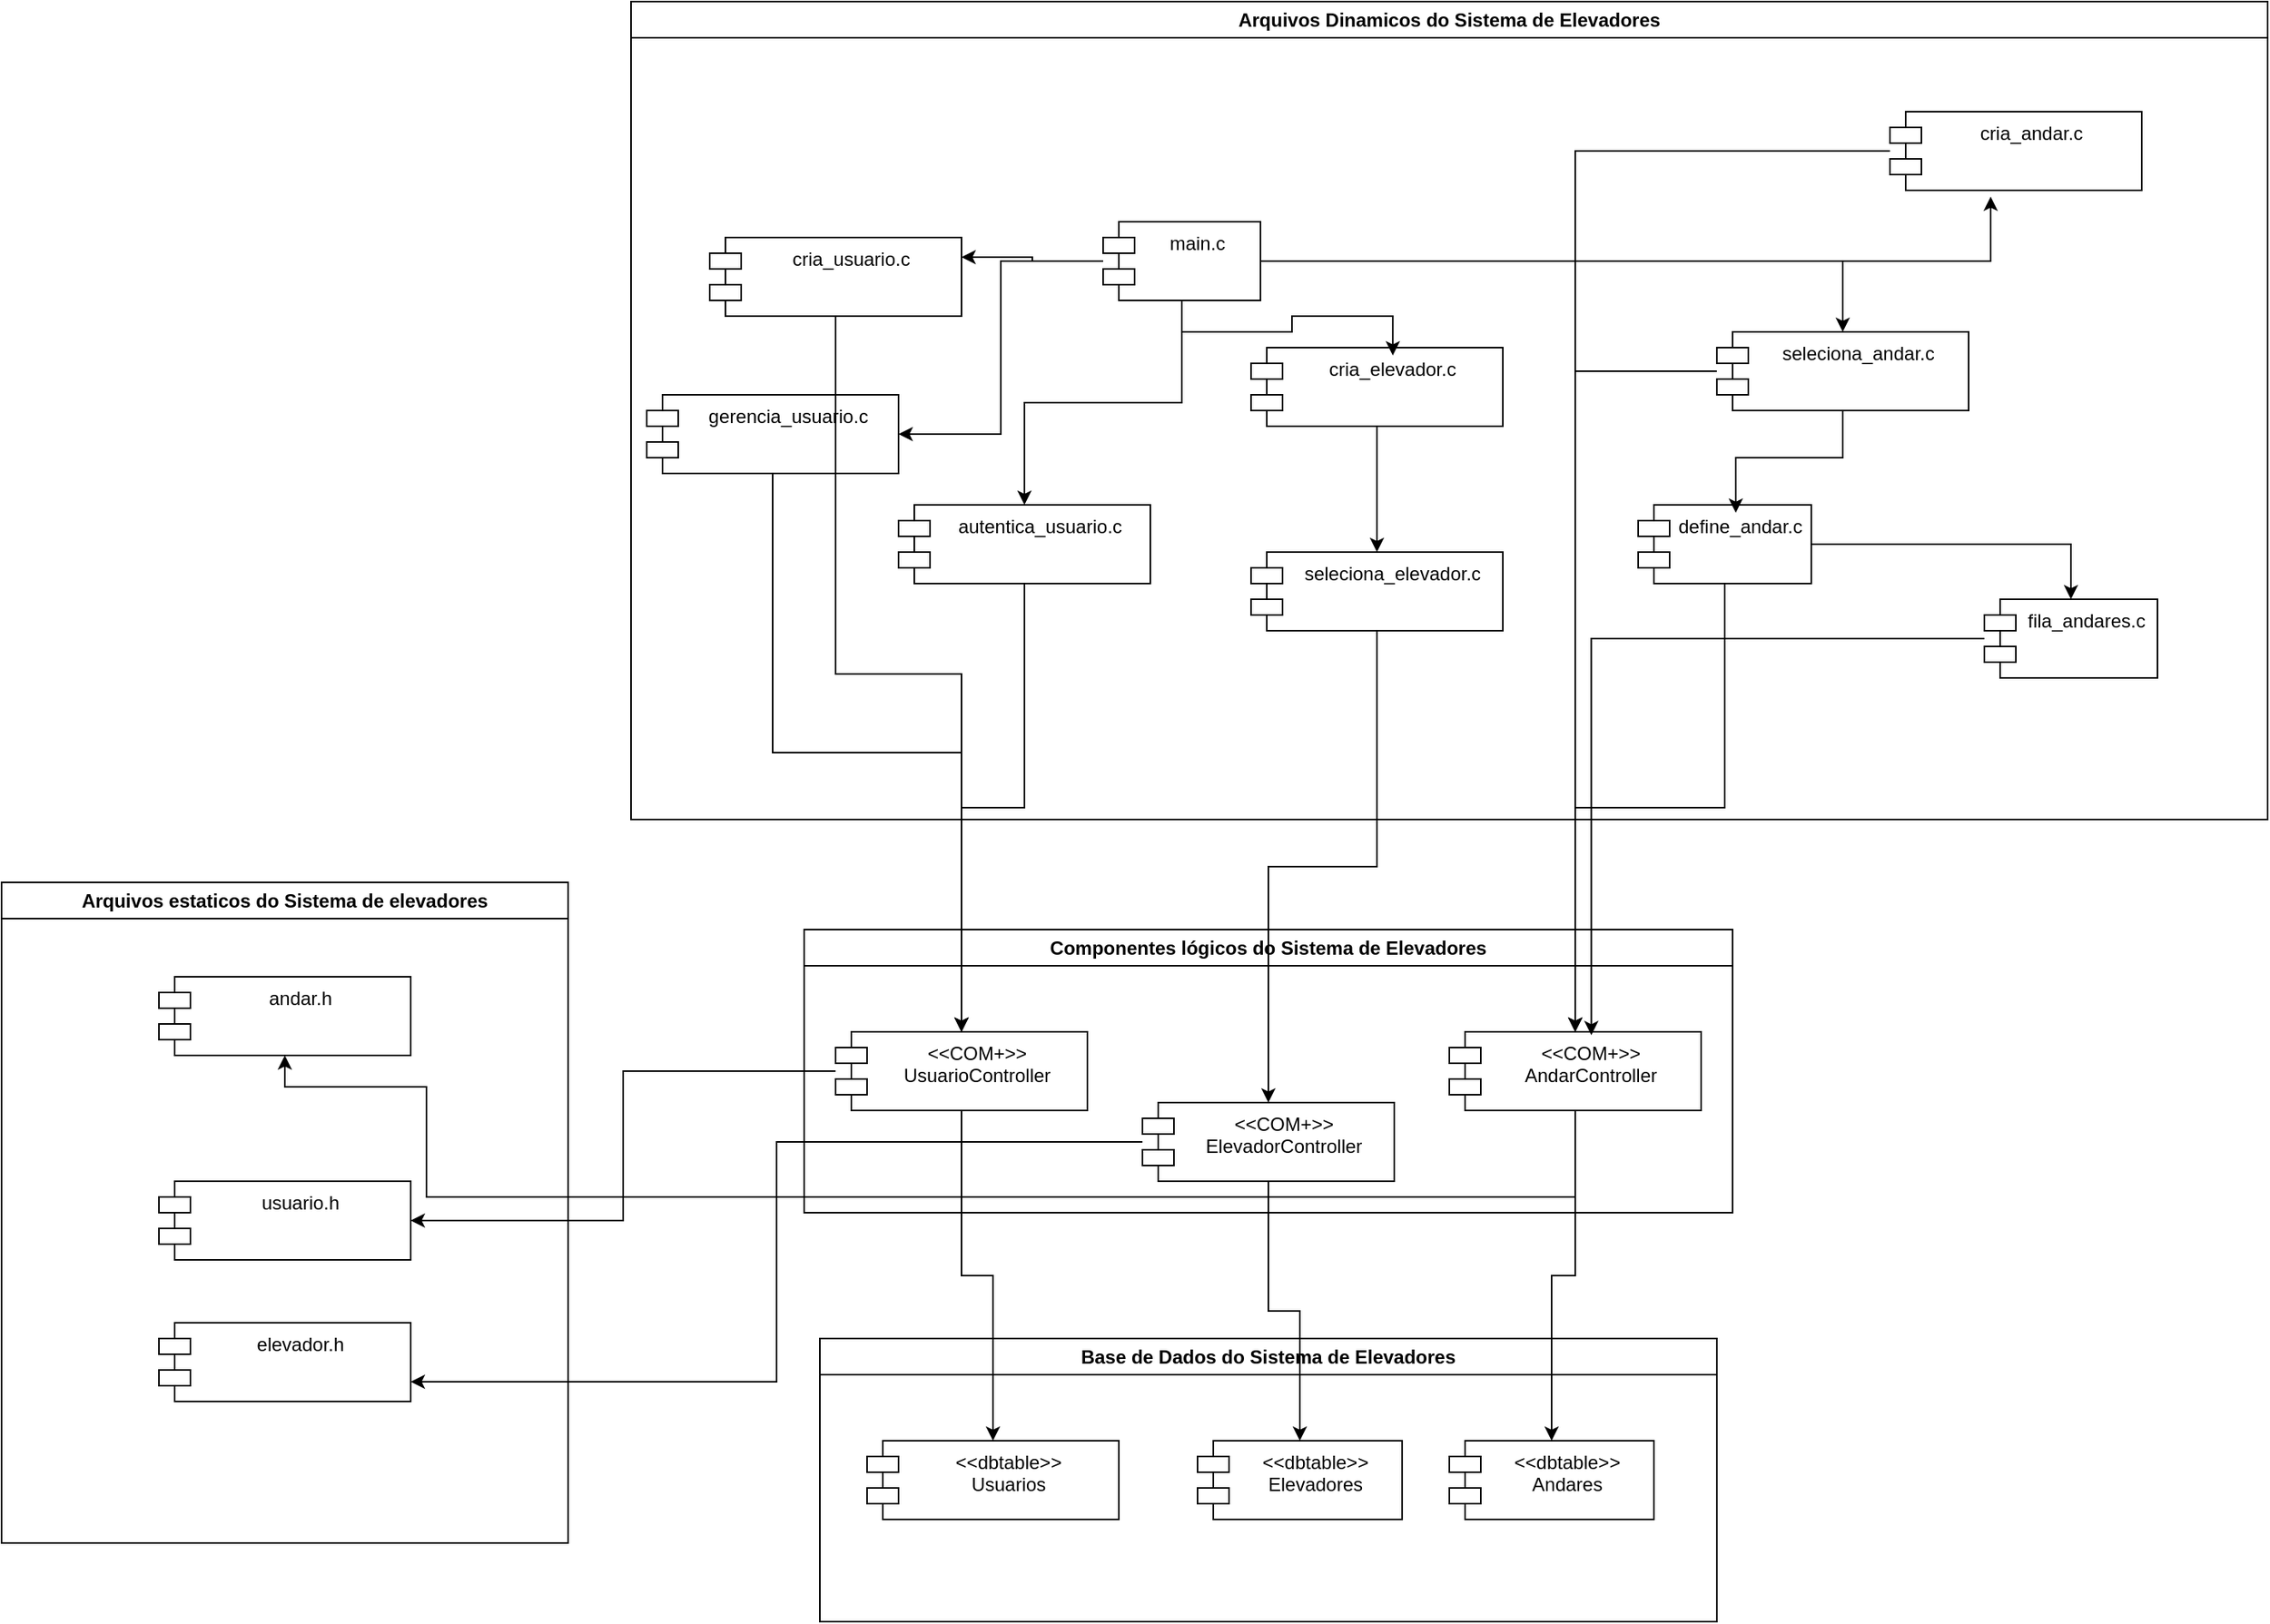 <mxfile version="24.8.8">
  <diagram name="Página-1" id="QQDtOWP4_mUzcYu9qLdw">
    <mxGraphModel dx="2901" dy="1941" grid="1" gridSize="10" guides="1" tooltips="1" connect="1" arrows="1" fold="1" page="1" pageScale="1" pageWidth="827" pageHeight="1169" math="0" shadow="0">
      <root>
        <mxCell id="0" />
        <mxCell id="1" parent="0" />
        <mxCell id="0JuT1h1kpXEatqI1JuG4-10" value="Arquivos Dinamicos do Sistema de Elevadores" style="swimlane;whiteSpace=wrap;html=1;" vertex="1" parent="1">
          <mxGeometry x="-60" y="-40" width="1040" height="520" as="geometry" />
        </mxCell>
        <mxCell id="0JuT1h1kpXEatqI1JuG4-29" style="edgeStyle=orthogonalEdgeStyle;rounded=0;orthogonalLoop=1;jettySize=auto;html=1;" edge="1" parent="0JuT1h1kpXEatqI1JuG4-10" source="0JuT1h1kpXEatqI1JuG4-11" target="0JuT1h1kpXEatqI1JuG4-27">
          <mxGeometry relative="1" as="geometry" />
        </mxCell>
        <mxCell id="0JuT1h1kpXEatqI1JuG4-35" style="edgeStyle=orthogonalEdgeStyle;rounded=0;orthogonalLoop=1;jettySize=auto;html=1;" edge="1" parent="0JuT1h1kpXEatqI1JuG4-10" source="0JuT1h1kpXEatqI1JuG4-11" target="0JuT1h1kpXEatqI1JuG4-34">
          <mxGeometry relative="1" as="geometry" />
        </mxCell>
        <mxCell id="0JuT1h1kpXEatqI1JuG4-39" style="edgeStyle=orthogonalEdgeStyle;rounded=0;orthogonalLoop=1;jettySize=auto;html=1;entryX=1;entryY=0.25;entryDx=0;entryDy=0;" edge="1" parent="0JuT1h1kpXEatqI1JuG4-10" source="0JuT1h1kpXEatqI1JuG4-11" target="0JuT1h1kpXEatqI1JuG4-38">
          <mxGeometry relative="1" as="geometry" />
        </mxCell>
        <mxCell id="0JuT1h1kpXEatqI1JuG4-67" style="edgeStyle=orthogonalEdgeStyle;rounded=0;orthogonalLoop=1;jettySize=auto;html=1;entryX=1;entryY=0.5;entryDx=0;entryDy=0;" edge="1" parent="0JuT1h1kpXEatqI1JuG4-10" source="0JuT1h1kpXEatqI1JuG4-11" target="0JuT1h1kpXEatqI1JuG4-66">
          <mxGeometry relative="1" as="geometry" />
        </mxCell>
        <mxCell id="0JuT1h1kpXEatqI1JuG4-11" value="main.c" style="shape=module;align=left;spacingLeft=20;align=center;verticalAlign=top;whiteSpace=wrap;html=1;" vertex="1" parent="0JuT1h1kpXEatqI1JuG4-10">
          <mxGeometry x="300" y="140" width="100" height="50" as="geometry" />
        </mxCell>
        <mxCell id="0JuT1h1kpXEatqI1JuG4-57" style="edgeStyle=orthogonalEdgeStyle;rounded=0;orthogonalLoop=1;jettySize=auto;html=1;entryX=0.5;entryY=0;entryDx=0;entryDy=0;" edge="1" parent="0JuT1h1kpXEatqI1JuG4-10" source="0JuT1h1kpXEatqI1JuG4-25" target="0JuT1h1kpXEatqI1JuG4-56">
          <mxGeometry relative="1" as="geometry" />
        </mxCell>
        <mxCell id="0JuT1h1kpXEatqI1JuG4-25" value="define_andar.c" style="shape=module;align=left;spacingLeft=20;align=center;verticalAlign=top;whiteSpace=wrap;html=1;" vertex="1" parent="0JuT1h1kpXEatqI1JuG4-10">
          <mxGeometry x="640" y="320" width="110" height="50" as="geometry" />
        </mxCell>
        <mxCell id="0JuT1h1kpXEatqI1JuG4-27" value="seleciona_andar.c" style="shape=module;align=left;spacingLeft=20;align=center;verticalAlign=top;whiteSpace=wrap;html=1;" vertex="1" parent="0JuT1h1kpXEatqI1JuG4-10">
          <mxGeometry x="690" y="210" width="160" height="50" as="geometry" />
        </mxCell>
        <mxCell id="0JuT1h1kpXEatqI1JuG4-30" style="edgeStyle=orthogonalEdgeStyle;rounded=0;orthogonalLoop=1;jettySize=auto;html=1;entryX=0.564;entryY=0.1;entryDx=0;entryDy=0;entryPerimeter=0;" edge="1" parent="0JuT1h1kpXEatqI1JuG4-10" source="0JuT1h1kpXEatqI1JuG4-27" target="0JuT1h1kpXEatqI1JuG4-25">
          <mxGeometry relative="1" as="geometry" />
        </mxCell>
        <mxCell id="0JuT1h1kpXEatqI1JuG4-34" value="autentica_usuario.c" style="shape=module;align=left;spacingLeft=20;align=center;verticalAlign=top;whiteSpace=wrap;html=1;" vertex="1" parent="0JuT1h1kpXEatqI1JuG4-10">
          <mxGeometry x="170" y="320" width="160" height="50" as="geometry" />
        </mxCell>
        <mxCell id="0JuT1h1kpXEatqI1JuG4-36" value="cria_andar.c" style="shape=module;align=left;spacingLeft=20;align=center;verticalAlign=top;whiteSpace=wrap;html=1;" vertex="1" parent="0JuT1h1kpXEatqI1JuG4-10">
          <mxGeometry x="800" y="70" width="160" height="50" as="geometry" />
        </mxCell>
        <mxCell id="0JuT1h1kpXEatqI1JuG4-37" style="edgeStyle=orthogonalEdgeStyle;rounded=0;orthogonalLoop=1;jettySize=auto;html=1;entryX=0.4;entryY=1.08;entryDx=0;entryDy=0;entryPerimeter=0;" edge="1" parent="0JuT1h1kpXEatqI1JuG4-10" source="0JuT1h1kpXEatqI1JuG4-11" target="0JuT1h1kpXEatqI1JuG4-36">
          <mxGeometry relative="1" as="geometry" />
        </mxCell>
        <mxCell id="0JuT1h1kpXEatqI1JuG4-38" value="cria_usuario.c" style="shape=module;align=left;spacingLeft=20;align=center;verticalAlign=top;whiteSpace=wrap;html=1;" vertex="1" parent="0JuT1h1kpXEatqI1JuG4-10">
          <mxGeometry x="50" y="150" width="160" height="50" as="geometry" />
        </mxCell>
        <mxCell id="0JuT1h1kpXEatqI1JuG4-56" value="fila_andares.c" style="shape=module;align=left;spacingLeft=20;align=center;verticalAlign=top;whiteSpace=wrap;html=1;" vertex="1" parent="0JuT1h1kpXEatqI1JuG4-10">
          <mxGeometry x="860" y="380" width="110" height="50" as="geometry" />
        </mxCell>
        <mxCell id="0JuT1h1kpXEatqI1JuG4-66" value="gerencia_usuario.c" style="shape=module;align=left;spacingLeft=20;align=center;verticalAlign=top;whiteSpace=wrap;html=1;" vertex="1" parent="0JuT1h1kpXEatqI1JuG4-10">
          <mxGeometry x="10" y="250" width="160" height="50" as="geometry" />
        </mxCell>
        <mxCell id="0JuT1h1kpXEatqI1JuG4-77" value="cria_elevador.c" style="shape=module;align=left;spacingLeft=20;align=center;verticalAlign=top;whiteSpace=wrap;html=1;" vertex="1" parent="0JuT1h1kpXEatqI1JuG4-10">
          <mxGeometry x="394" y="220" width="160" height="50" as="geometry" />
        </mxCell>
        <mxCell id="0JuT1h1kpXEatqI1JuG4-79" style="edgeStyle=orthogonalEdgeStyle;rounded=0;orthogonalLoop=1;jettySize=auto;html=1;entryX=0.563;entryY=0.1;entryDx=0;entryDy=0;entryPerimeter=0;" edge="1" parent="0JuT1h1kpXEatqI1JuG4-10" source="0JuT1h1kpXEatqI1JuG4-11" target="0JuT1h1kpXEatqI1JuG4-77">
          <mxGeometry relative="1" as="geometry" />
        </mxCell>
        <mxCell id="0JuT1h1kpXEatqI1JuG4-40" value="Arquivos estaticos do Sistema de elevadores" style="swimlane;whiteSpace=wrap;html=1;" vertex="1" parent="1">
          <mxGeometry x="-460" y="520" width="360" height="420" as="geometry" />
        </mxCell>
        <mxCell id="0JuT1h1kpXEatqI1JuG4-41" value="andar.h" style="shape=module;align=left;spacingLeft=20;align=center;verticalAlign=top;whiteSpace=wrap;html=1;" vertex="1" parent="0JuT1h1kpXEatqI1JuG4-40">
          <mxGeometry x="100" y="60" width="160" height="50" as="geometry" />
        </mxCell>
        <mxCell id="0JuT1h1kpXEatqI1JuG4-52" value="usuario.h" style="shape=module;align=left;spacingLeft=20;align=center;verticalAlign=top;whiteSpace=wrap;html=1;" vertex="1" parent="0JuT1h1kpXEatqI1JuG4-40">
          <mxGeometry x="100" y="190" width="160" height="50" as="geometry" />
        </mxCell>
        <mxCell id="0JuT1h1kpXEatqI1JuG4-74" value="elevador.h" style="shape=module;align=left;spacingLeft=20;align=center;verticalAlign=top;whiteSpace=wrap;html=1;" vertex="1" parent="0JuT1h1kpXEatqI1JuG4-40">
          <mxGeometry x="100" y="280" width="160" height="50" as="geometry" />
        </mxCell>
        <mxCell id="0JuT1h1kpXEatqI1JuG4-50" value="Componentes lógicos do Sistema de Elevadores" style="swimlane;whiteSpace=wrap;html=1;" vertex="1" parent="1">
          <mxGeometry x="50" y="550" width="590" height="180" as="geometry" />
        </mxCell>
        <mxCell id="0JuT1h1kpXEatqI1JuG4-53" value="&lt;div&gt;&amp;lt;&amp;lt;COM+&amp;gt;&amp;gt;&lt;/div&gt;UsuarioController" style="shape=module;align=left;spacingLeft=20;align=center;verticalAlign=top;whiteSpace=wrap;html=1;" vertex="1" parent="0JuT1h1kpXEatqI1JuG4-50">
          <mxGeometry x="20" y="65" width="160" height="50" as="geometry" />
        </mxCell>
        <mxCell id="0JuT1h1kpXEatqI1JuG4-55" value="&lt;div&gt;&amp;lt;&amp;lt;COM+&amp;gt;&amp;gt;&lt;/div&gt;AndarController" style="shape=module;align=left;spacingLeft=20;align=center;verticalAlign=top;whiteSpace=wrap;html=1;" vertex="1" parent="0JuT1h1kpXEatqI1JuG4-50">
          <mxGeometry x="410" y="65" width="160" height="50" as="geometry" />
        </mxCell>
        <mxCell id="0JuT1h1kpXEatqI1JuG4-75" value="&amp;lt;&amp;lt;COM+&amp;gt;&amp;gt;&lt;div&gt;ElevadorController&lt;/div&gt;" style="shape=module;align=left;spacingLeft=20;align=center;verticalAlign=top;whiteSpace=wrap;html=1;" vertex="1" parent="0JuT1h1kpXEatqI1JuG4-50">
          <mxGeometry x="215" y="110" width="160" height="50" as="geometry" />
        </mxCell>
        <mxCell id="0JuT1h1kpXEatqI1JuG4-65" style="edgeStyle=orthogonalEdgeStyle;rounded=0;orthogonalLoop=1;jettySize=auto;html=1;" edge="1" parent="0JuT1h1kpXEatqI1JuG4-50" target="0JuT1h1kpXEatqI1JuG4-41">
          <mxGeometry relative="1" as="geometry">
            <mxPoint x="490" y="160" as="sourcePoint" />
            <mxPoint x="-250" y="100" as="targetPoint" />
            <Array as="points">
              <mxPoint x="490" y="170" />
              <mxPoint x="-240" y="170" />
              <mxPoint x="-240" y="100" />
              <mxPoint x="-330" y="100" />
            </Array>
          </mxGeometry>
        </mxCell>
        <mxCell id="0JuT1h1kpXEatqI1JuG4-58" style="edgeStyle=orthogonalEdgeStyle;rounded=0;orthogonalLoop=1;jettySize=auto;html=1;entryX=0.564;entryY=0.043;entryDx=0;entryDy=0;entryPerimeter=0;" edge="1" parent="1" source="0JuT1h1kpXEatqI1JuG4-56" target="0JuT1h1kpXEatqI1JuG4-55">
          <mxGeometry relative="1" as="geometry" />
        </mxCell>
        <mxCell id="0JuT1h1kpXEatqI1JuG4-59" style="edgeStyle=orthogonalEdgeStyle;rounded=0;orthogonalLoop=1;jettySize=auto;html=1;" edge="1" parent="1" source="0JuT1h1kpXEatqI1JuG4-25" target="0JuT1h1kpXEatqI1JuG4-55">
          <mxGeometry relative="1" as="geometry" />
        </mxCell>
        <mxCell id="0JuT1h1kpXEatqI1JuG4-60" style="edgeStyle=orthogonalEdgeStyle;rounded=0;orthogonalLoop=1;jettySize=auto;html=1;" edge="1" parent="1" source="0JuT1h1kpXEatqI1JuG4-27" target="0JuT1h1kpXEatqI1JuG4-55">
          <mxGeometry relative="1" as="geometry" />
        </mxCell>
        <mxCell id="0JuT1h1kpXEatqI1JuG4-61" style="edgeStyle=orthogonalEdgeStyle;rounded=0;orthogonalLoop=1;jettySize=auto;html=1;" edge="1" parent="1" source="0JuT1h1kpXEatqI1JuG4-36" target="0JuT1h1kpXEatqI1JuG4-55">
          <mxGeometry relative="1" as="geometry" />
        </mxCell>
        <mxCell id="0JuT1h1kpXEatqI1JuG4-62" style="edgeStyle=orthogonalEdgeStyle;rounded=0;orthogonalLoop=1;jettySize=auto;html=1;" edge="1" parent="1" source="0JuT1h1kpXEatqI1JuG4-34" target="0JuT1h1kpXEatqI1JuG4-53">
          <mxGeometry relative="1" as="geometry" />
        </mxCell>
        <mxCell id="0JuT1h1kpXEatqI1JuG4-63" style="edgeStyle=orthogonalEdgeStyle;rounded=0;orthogonalLoop=1;jettySize=auto;html=1;" edge="1" parent="1" source="0JuT1h1kpXEatqI1JuG4-38" target="0JuT1h1kpXEatqI1JuG4-53">
          <mxGeometry relative="1" as="geometry" />
        </mxCell>
        <mxCell id="0JuT1h1kpXEatqI1JuG4-64" style="edgeStyle=orthogonalEdgeStyle;rounded=0;orthogonalLoop=1;jettySize=auto;html=1;entryX=1;entryY=0.5;entryDx=0;entryDy=0;" edge="1" parent="1" source="0JuT1h1kpXEatqI1JuG4-53" target="0JuT1h1kpXEatqI1JuG4-52">
          <mxGeometry relative="1" as="geometry" />
        </mxCell>
        <mxCell id="0JuT1h1kpXEatqI1JuG4-68" style="edgeStyle=orthogonalEdgeStyle;rounded=0;orthogonalLoop=1;jettySize=auto;html=1;" edge="1" parent="1" source="0JuT1h1kpXEatqI1JuG4-66" target="0JuT1h1kpXEatqI1JuG4-53">
          <mxGeometry relative="1" as="geometry" />
        </mxCell>
        <mxCell id="0JuT1h1kpXEatqI1JuG4-69" value="Base de Dados do Sistema de Elevadores" style="swimlane;whiteSpace=wrap;html=1;" vertex="1" parent="1">
          <mxGeometry x="60" y="810" width="570" height="180" as="geometry" />
        </mxCell>
        <mxCell id="0JuT1h1kpXEatqI1JuG4-70" value="&amp;lt;&amp;lt;dbtable&amp;gt;&lt;span style=&quot;background-color: initial;&quot;&gt;&amp;gt;&lt;/span&gt;&lt;div&gt;&lt;span style=&quot;background-color: initial;&quot;&gt;Andares&lt;/span&gt;&lt;/div&gt;" style="shape=module;align=left;spacingLeft=20;align=center;verticalAlign=top;whiteSpace=wrap;html=1;" vertex="1" parent="0JuT1h1kpXEatqI1JuG4-69">
          <mxGeometry x="400" y="65" width="130" height="50" as="geometry" />
        </mxCell>
        <mxCell id="0JuT1h1kpXEatqI1JuG4-71" value="&amp;lt;&amp;lt;dbtable&amp;gt;&amp;gt;&lt;div&gt;Usuarios&lt;/div&gt;" style="shape=module;align=left;spacingLeft=20;align=center;verticalAlign=top;whiteSpace=wrap;html=1;" vertex="1" parent="0JuT1h1kpXEatqI1JuG4-69">
          <mxGeometry x="30" y="65" width="160" height="50" as="geometry" />
        </mxCell>
        <mxCell id="0JuT1h1kpXEatqI1JuG4-81" value="&amp;lt;&amp;lt;dbtable&amp;gt;&lt;span style=&quot;background-color: initial;&quot;&gt;&amp;gt;&lt;/span&gt;&lt;div&gt;&lt;span style=&quot;background-color: initial;&quot;&gt;Elevadores&lt;/span&gt;&lt;/div&gt;" style="shape=module;align=left;spacingLeft=20;align=center;verticalAlign=top;whiteSpace=wrap;html=1;" vertex="1" parent="0JuT1h1kpXEatqI1JuG4-69">
          <mxGeometry x="240" y="65" width="130" height="50" as="geometry" />
        </mxCell>
        <mxCell id="0JuT1h1kpXEatqI1JuG4-72" style="edgeStyle=orthogonalEdgeStyle;rounded=0;orthogonalLoop=1;jettySize=auto;html=1;" edge="1" parent="1" source="0JuT1h1kpXEatqI1JuG4-53" target="0JuT1h1kpXEatqI1JuG4-71">
          <mxGeometry relative="1" as="geometry" />
        </mxCell>
        <mxCell id="0JuT1h1kpXEatqI1JuG4-73" style="edgeStyle=orthogonalEdgeStyle;rounded=0;orthogonalLoop=1;jettySize=auto;html=1;" edge="1" parent="1" source="0JuT1h1kpXEatqI1JuG4-55" target="0JuT1h1kpXEatqI1JuG4-70">
          <mxGeometry relative="1" as="geometry" />
        </mxCell>
        <mxCell id="0JuT1h1kpXEatqI1JuG4-76" style="edgeStyle=orthogonalEdgeStyle;rounded=0;orthogonalLoop=1;jettySize=auto;html=1;entryX=1;entryY=0.75;entryDx=0;entryDy=0;" edge="1" parent="1" source="0JuT1h1kpXEatqI1JuG4-75" target="0JuT1h1kpXEatqI1JuG4-74">
          <mxGeometry relative="1" as="geometry" />
        </mxCell>
        <mxCell id="0JuT1h1kpXEatqI1JuG4-78" style="edgeStyle=orthogonalEdgeStyle;rounded=0;orthogonalLoop=1;jettySize=auto;html=1;" edge="1" parent="1" source="0JuT1h1kpXEatqI1JuG4-83" target="0JuT1h1kpXEatqI1JuG4-75">
          <mxGeometry relative="1" as="geometry" />
        </mxCell>
        <mxCell id="0JuT1h1kpXEatqI1JuG4-82" style="edgeStyle=orthogonalEdgeStyle;rounded=0;orthogonalLoop=1;jettySize=auto;html=1;" edge="1" parent="1" source="0JuT1h1kpXEatqI1JuG4-75" target="0JuT1h1kpXEatqI1JuG4-81">
          <mxGeometry relative="1" as="geometry" />
        </mxCell>
        <mxCell id="0JuT1h1kpXEatqI1JuG4-84" value="" style="edgeStyle=orthogonalEdgeStyle;rounded=0;orthogonalLoop=1;jettySize=auto;html=1;" edge="1" parent="1" source="0JuT1h1kpXEatqI1JuG4-77" target="0JuT1h1kpXEatqI1JuG4-83">
          <mxGeometry relative="1" as="geometry">
            <mxPoint x="414" y="230" as="sourcePoint" />
            <mxPoint x="345" y="660" as="targetPoint" />
          </mxGeometry>
        </mxCell>
        <mxCell id="0JuT1h1kpXEatqI1JuG4-83" value="seleciona_elevador.c" style="shape=module;align=left;spacingLeft=20;align=center;verticalAlign=top;whiteSpace=wrap;html=1;" vertex="1" parent="1">
          <mxGeometry x="334" y="310" width="160" height="50" as="geometry" />
        </mxCell>
      </root>
    </mxGraphModel>
  </diagram>
</mxfile>
